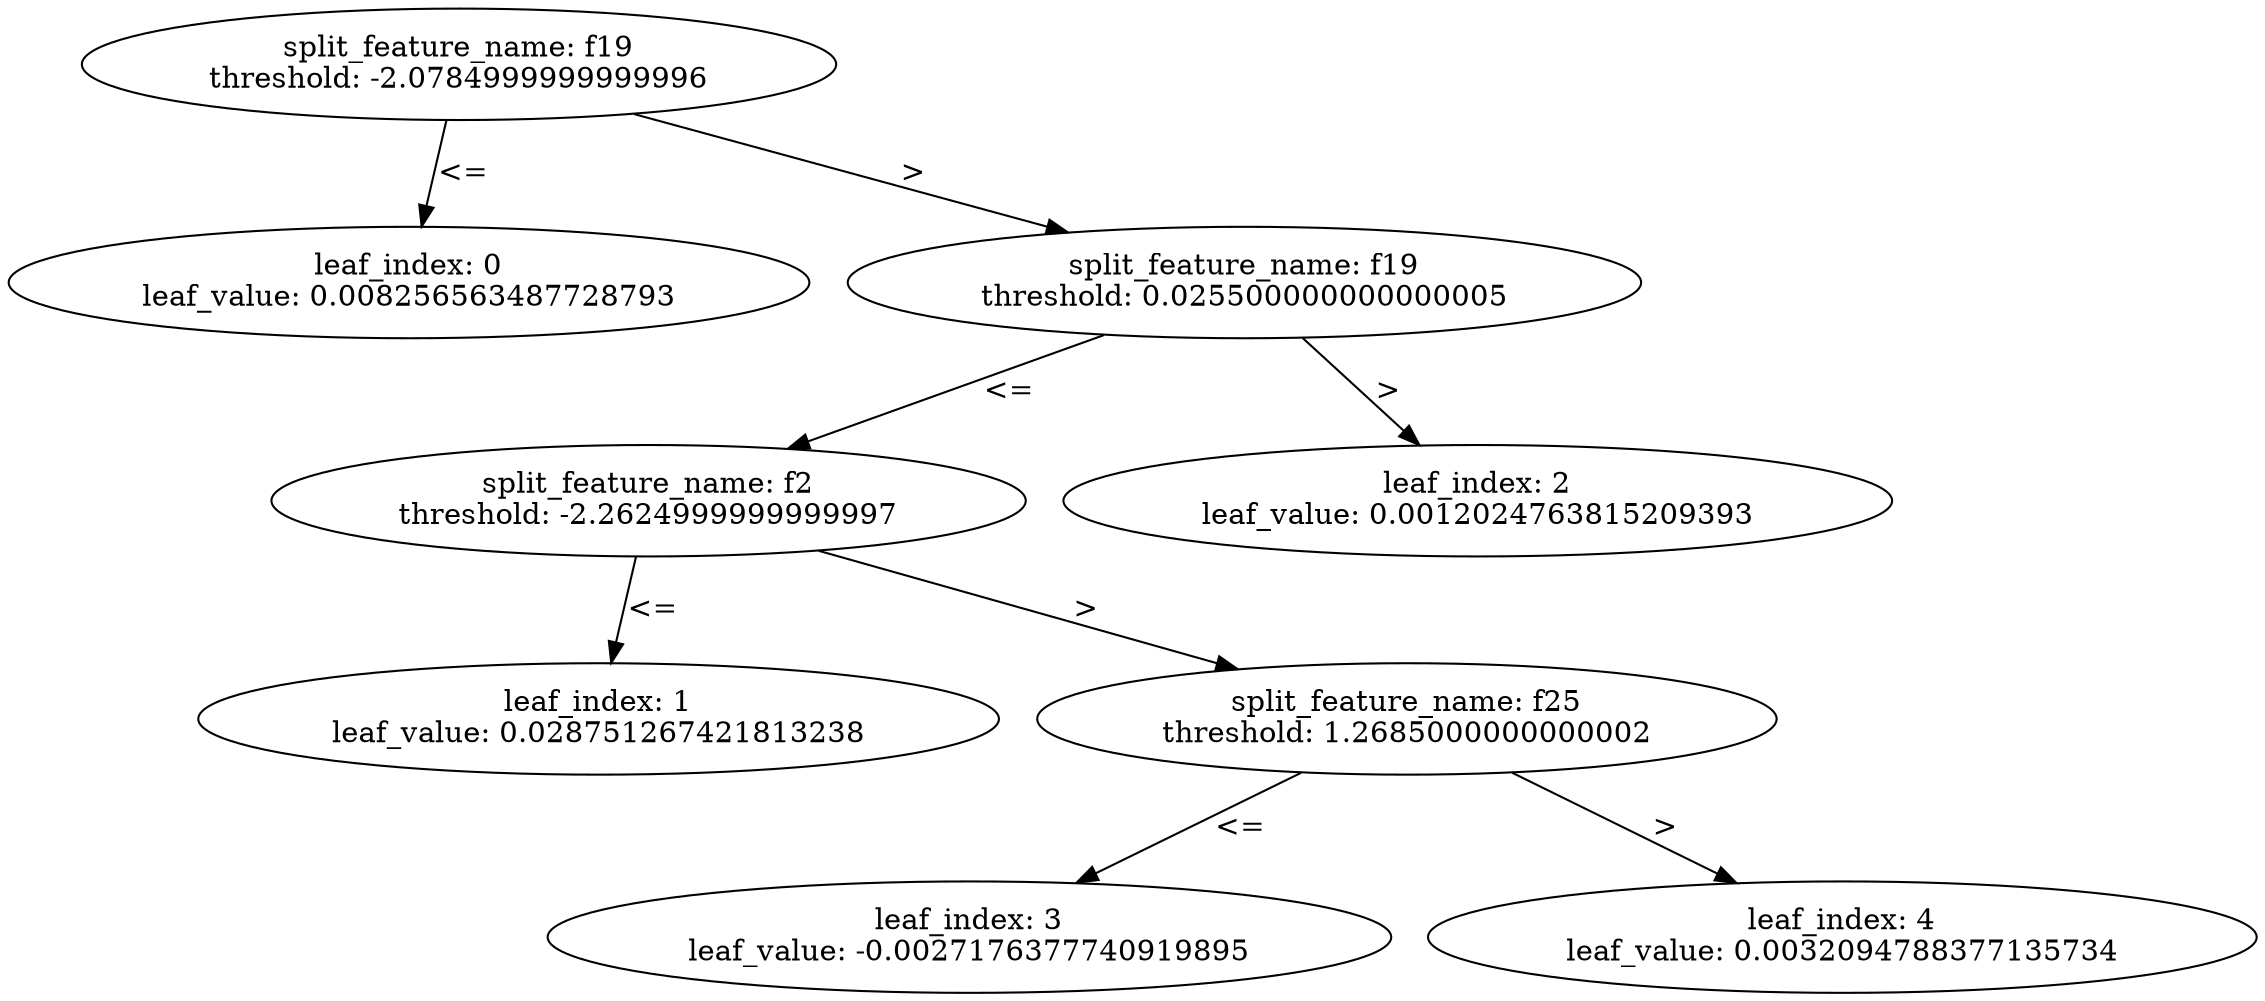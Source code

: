 digraph Tree84 {
	split0 [label="split_feature_name: f19\nthreshold: -2.0784999999999996"]
	leaf0 [label="leaf_index: 0\nleaf_value: 0.008256563487728793"]
	split0 -> leaf0 [label="<="]
	split1 [label="split_feature_name: f19\nthreshold: 0.025500000000000005"]
	split2 [label="split_feature_name: f2\nthreshold: -2.2624999999999997"]
	leaf1 [label="leaf_index: 1\nleaf_value: 0.028751267421813238"]
	split2 -> leaf1 [label="<="]
	split3 [label="split_feature_name: f25\nthreshold: 1.2685000000000002"]
	leaf3 [label="leaf_index: 3\nleaf_value: -0.0027176377740919895"]
	split3 -> leaf3 [label="<="]
	leaf4 [label="leaf_index: 4\nleaf_value: 0.0032094788377135734"]
	split3 -> leaf4 [label=">"]
	split2 -> split3 [label=">"]
	split1 -> split2 [label="<="]
	leaf2 [label="leaf_index: 2\nleaf_value: 0.0012024763815209393"]
	split1 -> leaf2 [label=">"]
	split0 -> split1 [label=">"]
}
